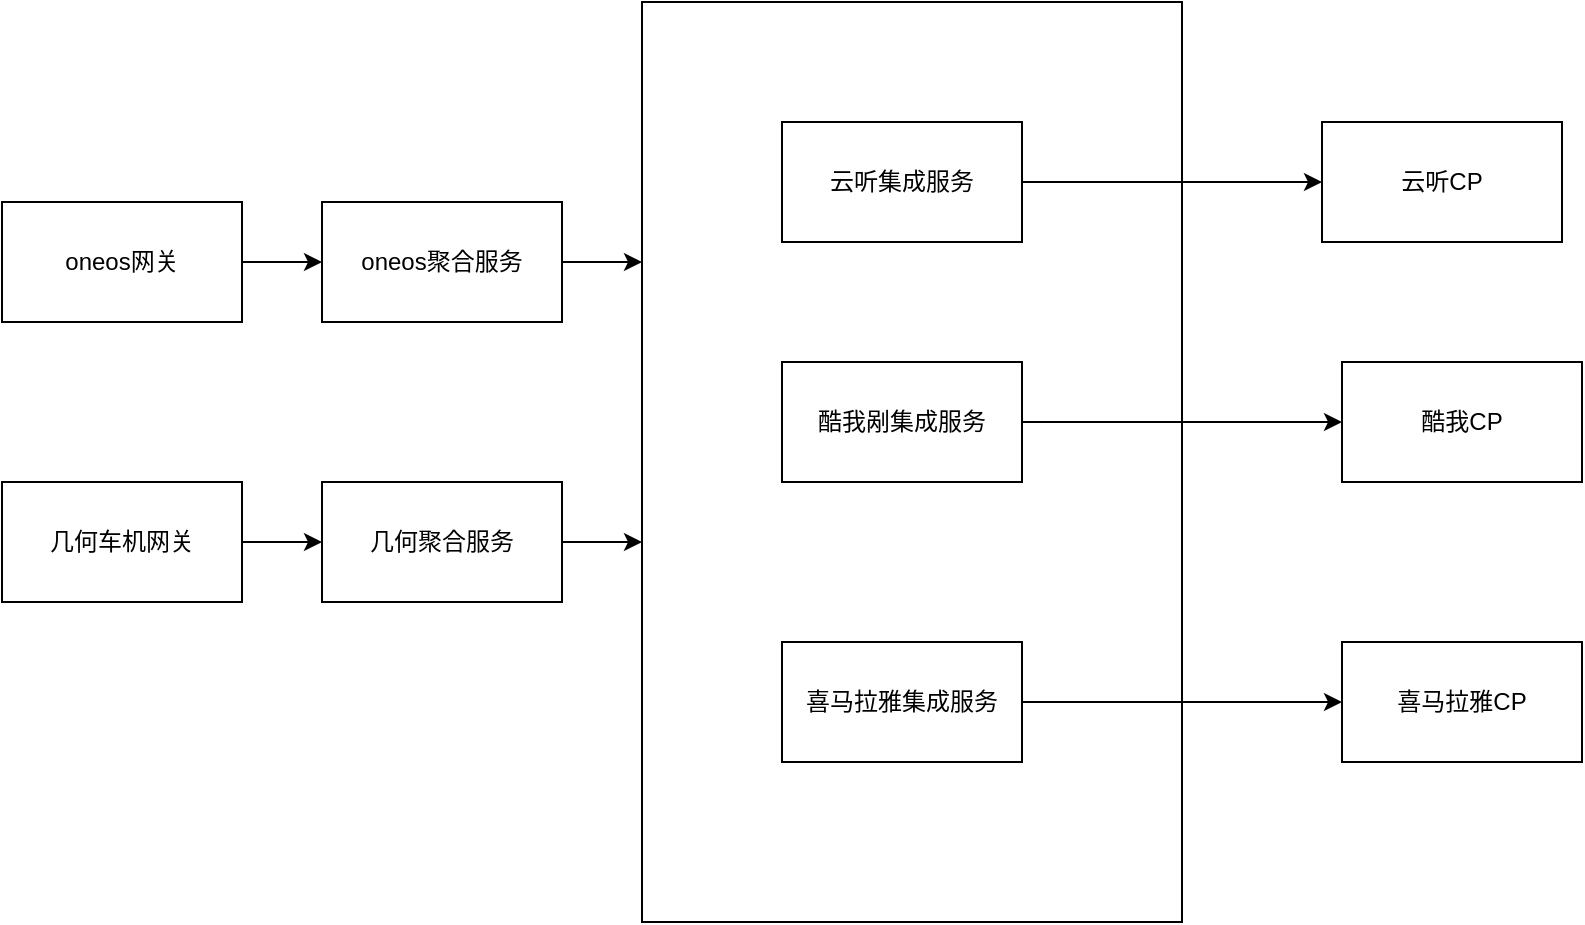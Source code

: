 <mxfile version="20.4.2" type="github">
  <diagram id="neGidRBrsEnR_Mjue7aL" name="第 1 页">
    <mxGraphModel dx="1210" dy="716" grid="1" gridSize="10" guides="1" tooltips="1" connect="1" arrows="1" fold="1" page="1" pageScale="1" pageWidth="827" pageHeight="1169" math="0" shadow="0">
      <root>
        <mxCell id="0" />
        <mxCell id="1" parent="0" />
        <mxCell id="uVjYAtO1C9PW1ZxtRDkK-9" value="" style="rounded=0;whiteSpace=wrap;html=1;" vertex="1" parent="1">
          <mxGeometry x="330" y="30" width="270" height="460" as="geometry" />
        </mxCell>
        <mxCell id="uVjYAtO1C9PW1ZxtRDkK-24" value="" style="edgeStyle=orthogonalEdgeStyle;rounded=0;orthogonalLoop=1;jettySize=auto;html=1;" edge="1" parent="1" source="uVjYAtO1C9PW1ZxtRDkK-1">
          <mxGeometry relative="1" as="geometry">
            <mxPoint x="330" y="160" as="targetPoint" />
          </mxGeometry>
        </mxCell>
        <mxCell id="uVjYAtO1C9PW1ZxtRDkK-1" value="oneos聚合服务" style="rounded=0;whiteSpace=wrap;html=1;" vertex="1" parent="1">
          <mxGeometry x="170" y="130" width="120" height="60" as="geometry" />
        </mxCell>
        <mxCell id="uVjYAtO1C9PW1ZxtRDkK-18" style="edgeStyle=orthogonalEdgeStyle;rounded=0;orthogonalLoop=1;jettySize=auto;html=1;entryX=0;entryY=0.5;entryDx=0;entryDy=0;" edge="1" parent="1" source="uVjYAtO1C9PW1ZxtRDkK-2" target="uVjYAtO1C9PW1ZxtRDkK-15">
          <mxGeometry relative="1" as="geometry" />
        </mxCell>
        <mxCell id="uVjYAtO1C9PW1ZxtRDkK-2" value="云听集成服务" style="rounded=0;whiteSpace=wrap;html=1;" vertex="1" parent="1">
          <mxGeometry x="400" y="90" width="120" height="60" as="geometry" />
        </mxCell>
        <mxCell id="uVjYAtO1C9PW1ZxtRDkK-19" style="edgeStyle=orthogonalEdgeStyle;rounded=0;orthogonalLoop=1;jettySize=auto;html=1;entryX=0;entryY=0.5;entryDx=0;entryDy=0;" edge="1" parent="1" source="uVjYAtO1C9PW1ZxtRDkK-3" target="uVjYAtO1C9PW1ZxtRDkK-7">
          <mxGeometry relative="1" as="geometry" />
        </mxCell>
        <mxCell id="uVjYAtO1C9PW1ZxtRDkK-3" value="酷我剐集成服务" style="rounded=0;whiteSpace=wrap;html=1;" vertex="1" parent="1">
          <mxGeometry x="400" y="210" width="120" height="60" as="geometry" />
        </mxCell>
        <mxCell id="uVjYAtO1C9PW1ZxtRDkK-22" value="" style="edgeStyle=orthogonalEdgeStyle;rounded=0;orthogonalLoop=1;jettySize=auto;html=1;" edge="1" parent="1" source="uVjYAtO1C9PW1ZxtRDkK-4">
          <mxGeometry relative="1" as="geometry">
            <mxPoint x="330" y="300" as="targetPoint" />
          </mxGeometry>
        </mxCell>
        <mxCell id="uVjYAtO1C9PW1ZxtRDkK-4" value="几何聚合服务" style="rounded=0;whiteSpace=wrap;html=1;" vertex="1" parent="1">
          <mxGeometry x="170" y="270" width="120" height="60" as="geometry" />
        </mxCell>
        <mxCell id="uVjYAtO1C9PW1ZxtRDkK-17" style="edgeStyle=orthogonalEdgeStyle;rounded=0;orthogonalLoop=1;jettySize=auto;html=1;entryX=0;entryY=0.5;entryDx=0;entryDy=0;" edge="1" parent="1" source="uVjYAtO1C9PW1ZxtRDkK-5" target="uVjYAtO1C9PW1ZxtRDkK-16">
          <mxGeometry relative="1" as="geometry" />
        </mxCell>
        <mxCell id="uVjYAtO1C9PW1ZxtRDkK-5" value="喜马拉雅集成服务" style="rounded=0;whiteSpace=wrap;html=1;" vertex="1" parent="1">
          <mxGeometry x="400" y="350" width="120" height="60" as="geometry" />
        </mxCell>
        <mxCell id="uVjYAtO1C9PW1ZxtRDkK-11" value="" style="edgeStyle=orthogonalEdgeStyle;rounded=0;orthogonalLoop=1;jettySize=auto;html=1;" edge="1" parent="1" source="uVjYAtO1C9PW1ZxtRDkK-6" target="uVjYAtO1C9PW1ZxtRDkK-1">
          <mxGeometry relative="1" as="geometry" />
        </mxCell>
        <mxCell id="uVjYAtO1C9PW1ZxtRDkK-6" value="oneos网关" style="rounded=0;whiteSpace=wrap;html=1;" vertex="1" parent="1">
          <mxGeometry x="10" y="130" width="120" height="60" as="geometry" />
        </mxCell>
        <mxCell id="uVjYAtO1C9PW1ZxtRDkK-7" value="酷我CP" style="rounded=0;whiteSpace=wrap;html=1;" vertex="1" parent="1">
          <mxGeometry x="680" y="210" width="120" height="60" as="geometry" />
        </mxCell>
        <mxCell id="uVjYAtO1C9PW1ZxtRDkK-12" value="" style="edgeStyle=orthogonalEdgeStyle;rounded=0;orthogonalLoop=1;jettySize=auto;html=1;" edge="1" parent="1" source="uVjYAtO1C9PW1ZxtRDkK-10" target="uVjYAtO1C9PW1ZxtRDkK-4">
          <mxGeometry relative="1" as="geometry" />
        </mxCell>
        <mxCell id="uVjYAtO1C9PW1ZxtRDkK-10" value="几何车机网关" style="rounded=0;whiteSpace=wrap;html=1;" vertex="1" parent="1">
          <mxGeometry x="10" y="270" width="120" height="60" as="geometry" />
        </mxCell>
        <mxCell id="uVjYAtO1C9PW1ZxtRDkK-15" value="云听CP" style="rounded=0;whiteSpace=wrap;html=1;" vertex="1" parent="1">
          <mxGeometry x="670" y="90" width="120" height="60" as="geometry" />
        </mxCell>
        <mxCell id="uVjYAtO1C9PW1ZxtRDkK-16" value="喜马拉雅CP" style="rounded=0;whiteSpace=wrap;html=1;" vertex="1" parent="1">
          <mxGeometry x="680" y="350" width="120" height="60" as="geometry" />
        </mxCell>
      </root>
    </mxGraphModel>
  </diagram>
</mxfile>

